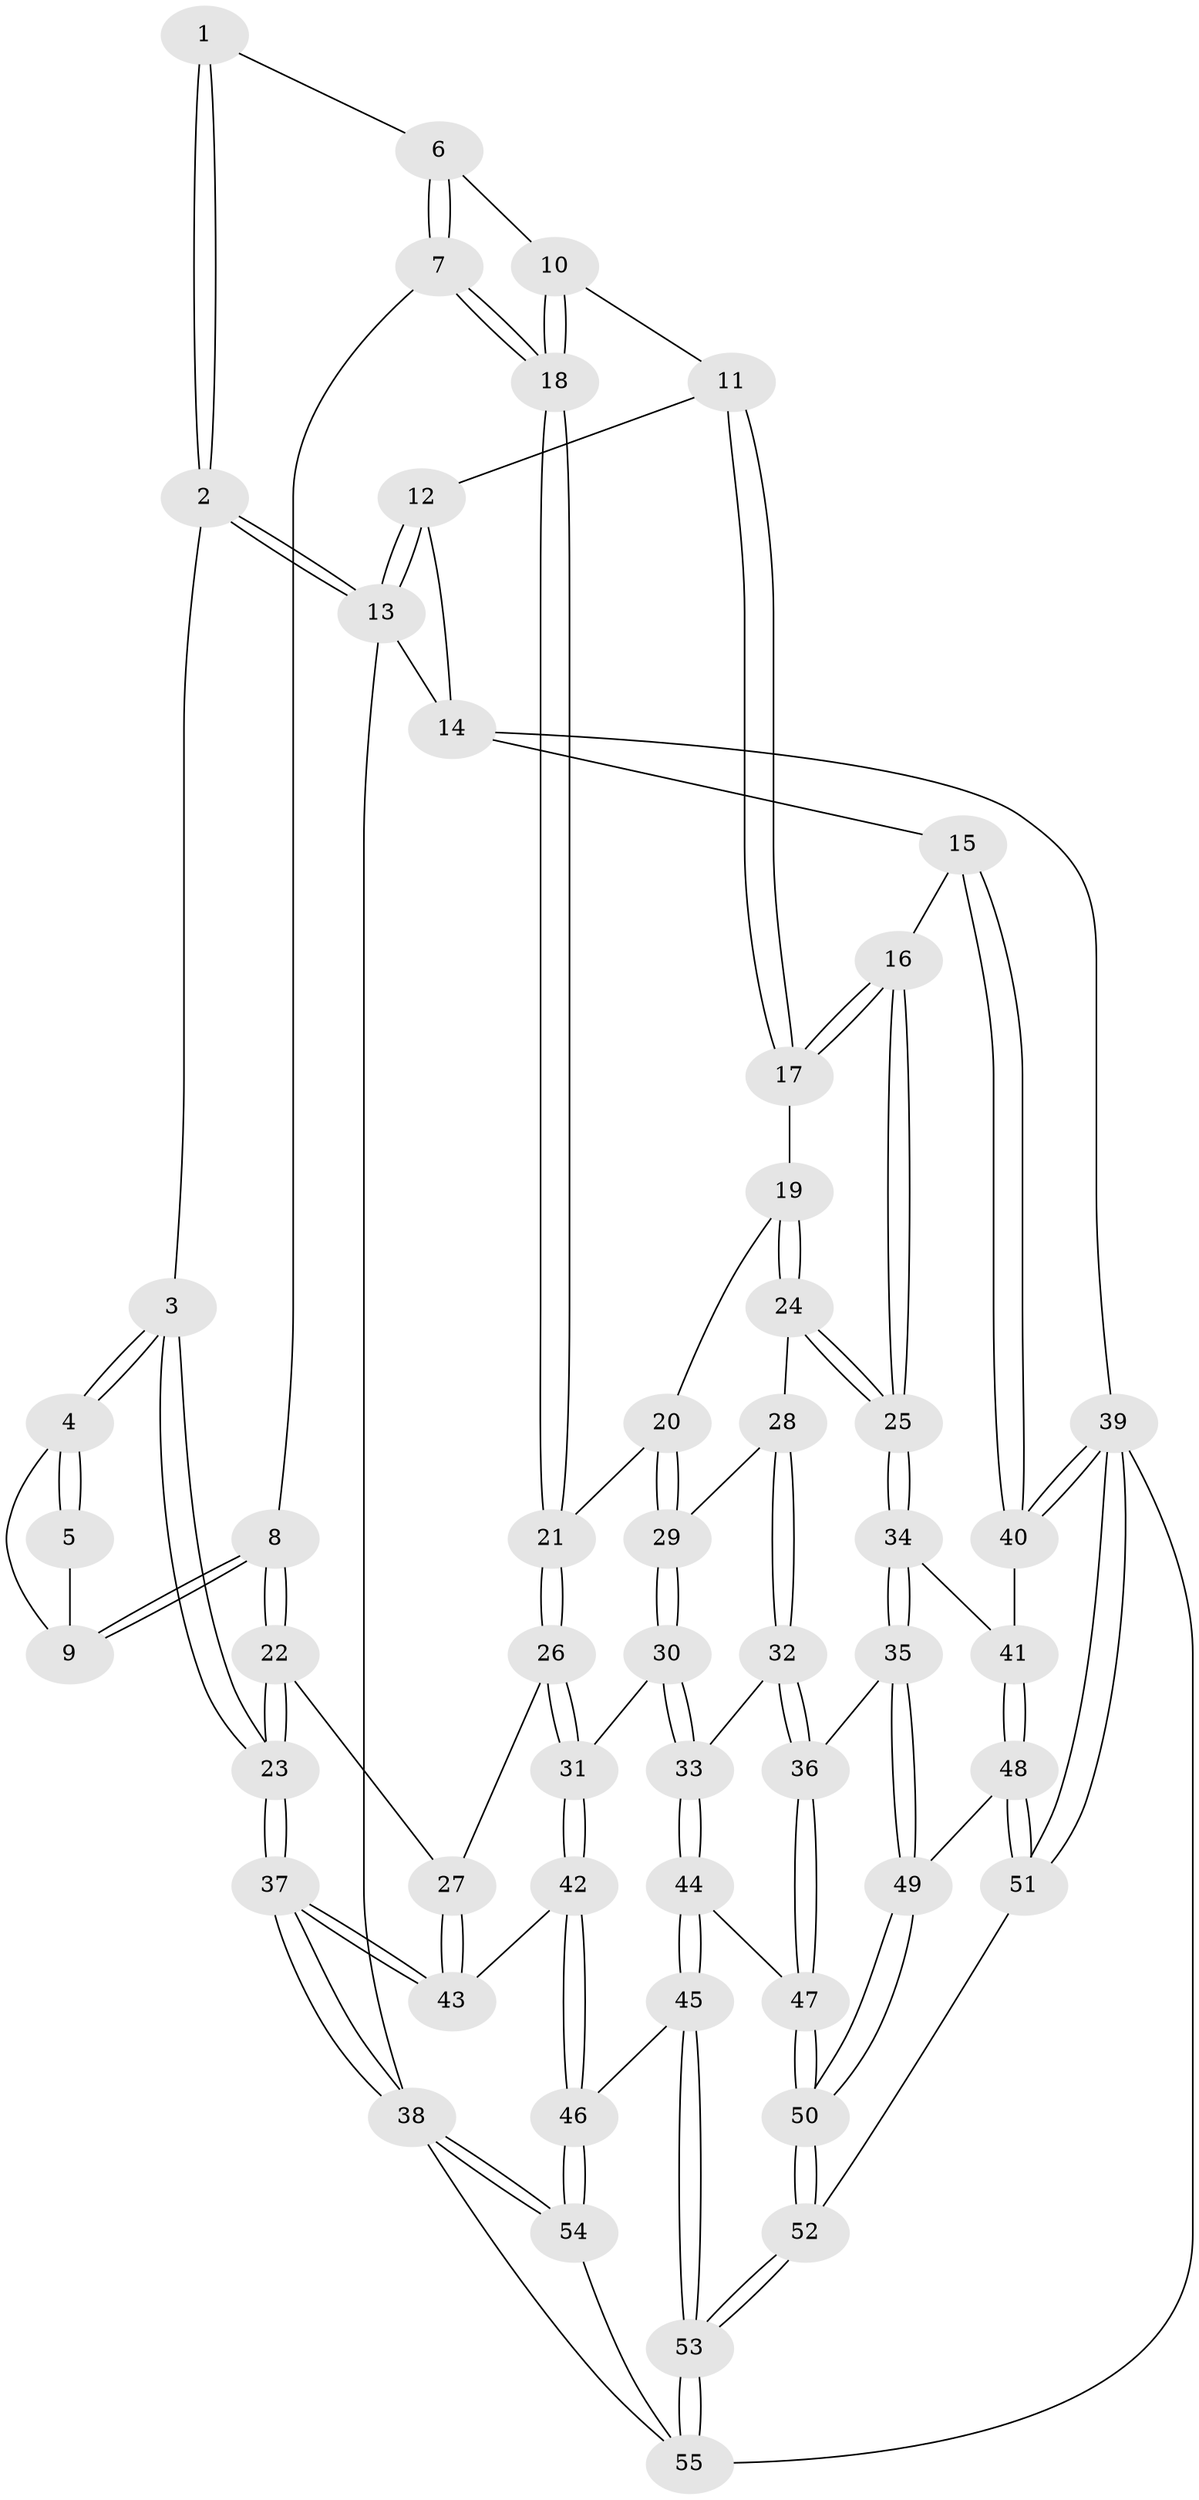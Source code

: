 // Generated by graph-tools (version 1.1) at 2025/51/03/09/25 03:51:09]
// undirected, 55 vertices, 134 edges
graph export_dot {
graph [start="1"]
  node [color=gray90,style=filled];
  1 [pos="+0.16168402562257098+0.10171409621035123"];
  2 [pos="+0+0"];
  3 [pos="+0+0.2491678399728514"];
  4 [pos="+0.005524803993676436+0.22783522783182317"];
  5 [pos="+0.15496900354293566+0.11370553302049208"];
  6 [pos="+0.2569667608693739+0.06656898623383066"];
  7 [pos="+0.18701787706348347+0.3189748952058966"];
  8 [pos="+0.1790793648689852+0.31959424646419987"];
  9 [pos="+0.12094320373909363+0.25088543443242867"];
  10 [pos="+0.29167472630199387+0.04205659330233529"];
  11 [pos="+0.3190349254525939+0.015803158649304972"];
  12 [pos="+0.3583133089277014+0"];
  13 [pos="+0+0"];
  14 [pos="+1+0"];
  15 [pos="+0.9864152400806375+0.11655058990490588"];
  16 [pos="+0.7799376510002424+0.2851631792183786"];
  17 [pos="+0.38601580469367736+0.12037865929444568"];
  18 [pos="+0.28075574968599953+0.3519270591181592"];
  19 [pos="+0.3962227740249287+0.3073620604614815"];
  20 [pos="+0.348287812244417+0.3474752822507637"];
  21 [pos="+0.28769184667413067+0.35653949954749004"];
  22 [pos="+0+0.48730816991752895"];
  23 [pos="+0+0.5180307963210061"];
  24 [pos="+0.5752478866609728+0.3278268625987306"];
  25 [pos="+0.757054511020783+0.31408467156790376"];
  26 [pos="+0.24914015217276728+0.5292987762400284"];
  27 [pos="+0.1743179532003407+0.5256647985118003"];
  28 [pos="+0.4222516397647331+0.46112833134359776"];
  29 [pos="+0.41476314536638825+0.4572270316455984"];
  30 [pos="+0.2776540344205924+0.5565639196145827"];
  31 [pos="+0.274215409239851+0.5554299293949801"];
  32 [pos="+0.47959729739643203+0.5330515047939045"];
  33 [pos="+0.3124230565486025+0.581404970049624"];
  34 [pos="+0.7159075416758632+0.4446011448822546"];
  35 [pos="+0.6435745861949457+0.5443712073468142"];
  36 [pos="+0.5447401180530329+0.565637942448389"];
  37 [pos="+0+0.6584457445971558"];
  38 [pos="+0+1"];
  39 [pos="+1+0.9698532650108316"];
  40 [pos="+1+0.6182933735886678"];
  41 [pos="+0.8684243257498506+0.6443572074902473"];
  42 [pos="+0.18179482343234699+0.745018076558043"];
  43 [pos="+0.15180813685801892+0.7338343489077666"];
  44 [pos="+0.39377063200222184+0.7148395660875608"];
  45 [pos="+0.33295301172361613+0.8338841448161425"];
  46 [pos="+0.24270984587713548+0.8127207152685831"];
  47 [pos="+0.4369233576176903+0.6957545443693886"];
  48 [pos="+0.8264807726829796+0.772534168550941"];
  49 [pos="+0.6779407104317099+0.7517746980631761"];
  50 [pos="+0.6331172183135798+0.8108545471432851"];
  51 [pos="+0.9125949963666211+0.8561187396390428"];
  52 [pos="+0.5416587458854663+1"];
  53 [pos="+0.5166453317634225+1"];
  54 [pos="+0+1"];
  55 [pos="+0.516532221528968+1"];
  1 -- 2;
  1 -- 2;
  1 -- 6;
  2 -- 3;
  2 -- 13;
  2 -- 13;
  3 -- 4;
  3 -- 4;
  3 -- 23;
  3 -- 23;
  4 -- 5;
  4 -- 5;
  4 -- 9;
  5 -- 9;
  6 -- 7;
  6 -- 7;
  6 -- 10;
  7 -- 8;
  7 -- 18;
  7 -- 18;
  8 -- 9;
  8 -- 9;
  8 -- 22;
  8 -- 22;
  10 -- 11;
  10 -- 18;
  10 -- 18;
  11 -- 12;
  11 -- 17;
  11 -- 17;
  12 -- 13;
  12 -- 13;
  12 -- 14;
  13 -- 14;
  13 -- 38;
  14 -- 15;
  14 -- 39;
  15 -- 16;
  15 -- 40;
  15 -- 40;
  16 -- 17;
  16 -- 17;
  16 -- 25;
  16 -- 25;
  17 -- 19;
  18 -- 21;
  18 -- 21;
  19 -- 20;
  19 -- 24;
  19 -- 24;
  20 -- 21;
  20 -- 29;
  20 -- 29;
  21 -- 26;
  21 -- 26;
  22 -- 23;
  22 -- 23;
  22 -- 27;
  23 -- 37;
  23 -- 37;
  24 -- 25;
  24 -- 25;
  24 -- 28;
  25 -- 34;
  25 -- 34;
  26 -- 27;
  26 -- 31;
  26 -- 31;
  27 -- 43;
  27 -- 43;
  28 -- 29;
  28 -- 32;
  28 -- 32;
  29 -- 30;
  29 -- 30;
  30 -- 31;
  30 -- 33;
  30 -- 33;
  31 -- 42;
  31 -- 42;
  32 -- 33;
  32 -- 36;
  32 -- 36;
  33 -- 44;
  33 -- 44;
  34 -- 35;
  34 -- 35;
  34 -- 41;
  35 -- 36;
  35 -- 49;
  35 -- 49;
  36 -- 47;
  36 -- 47;
  37 -- 38;
  37 -- 38;
  37 -- 43;
  37 -- 43;
  38 -- 54;
  38 -- 54;
  38 -- 55;
  39 -- 40;
  39 -- 40;
  39 -- 51;
  39 -- 51;
  39 -- 55;
  40 -- 41;
  41 -- 48;
  41 -- 48;
  42 -- 43;
  42 -- 46;
  42 -- 46;
  44 -- 45;
  44 -- 45;
  44 -- 47;
  45 -- 46;
  45 -- 53;
  45 -- 53;
  46 -- 54;
  46 -- 54;
  47 -- 50;
  47 -- 50;
  48 -- 49;
  48 -- 51;
  48 -- 51;
  49 -- 50;
  49 -- 50;
  50 -- 52;
  50 -- 52;
  51 -- 52;
  52 -- 53;
  52 -- 53;
  53 -- 55;
  53 -- 55;
  54 -- 55;
}

